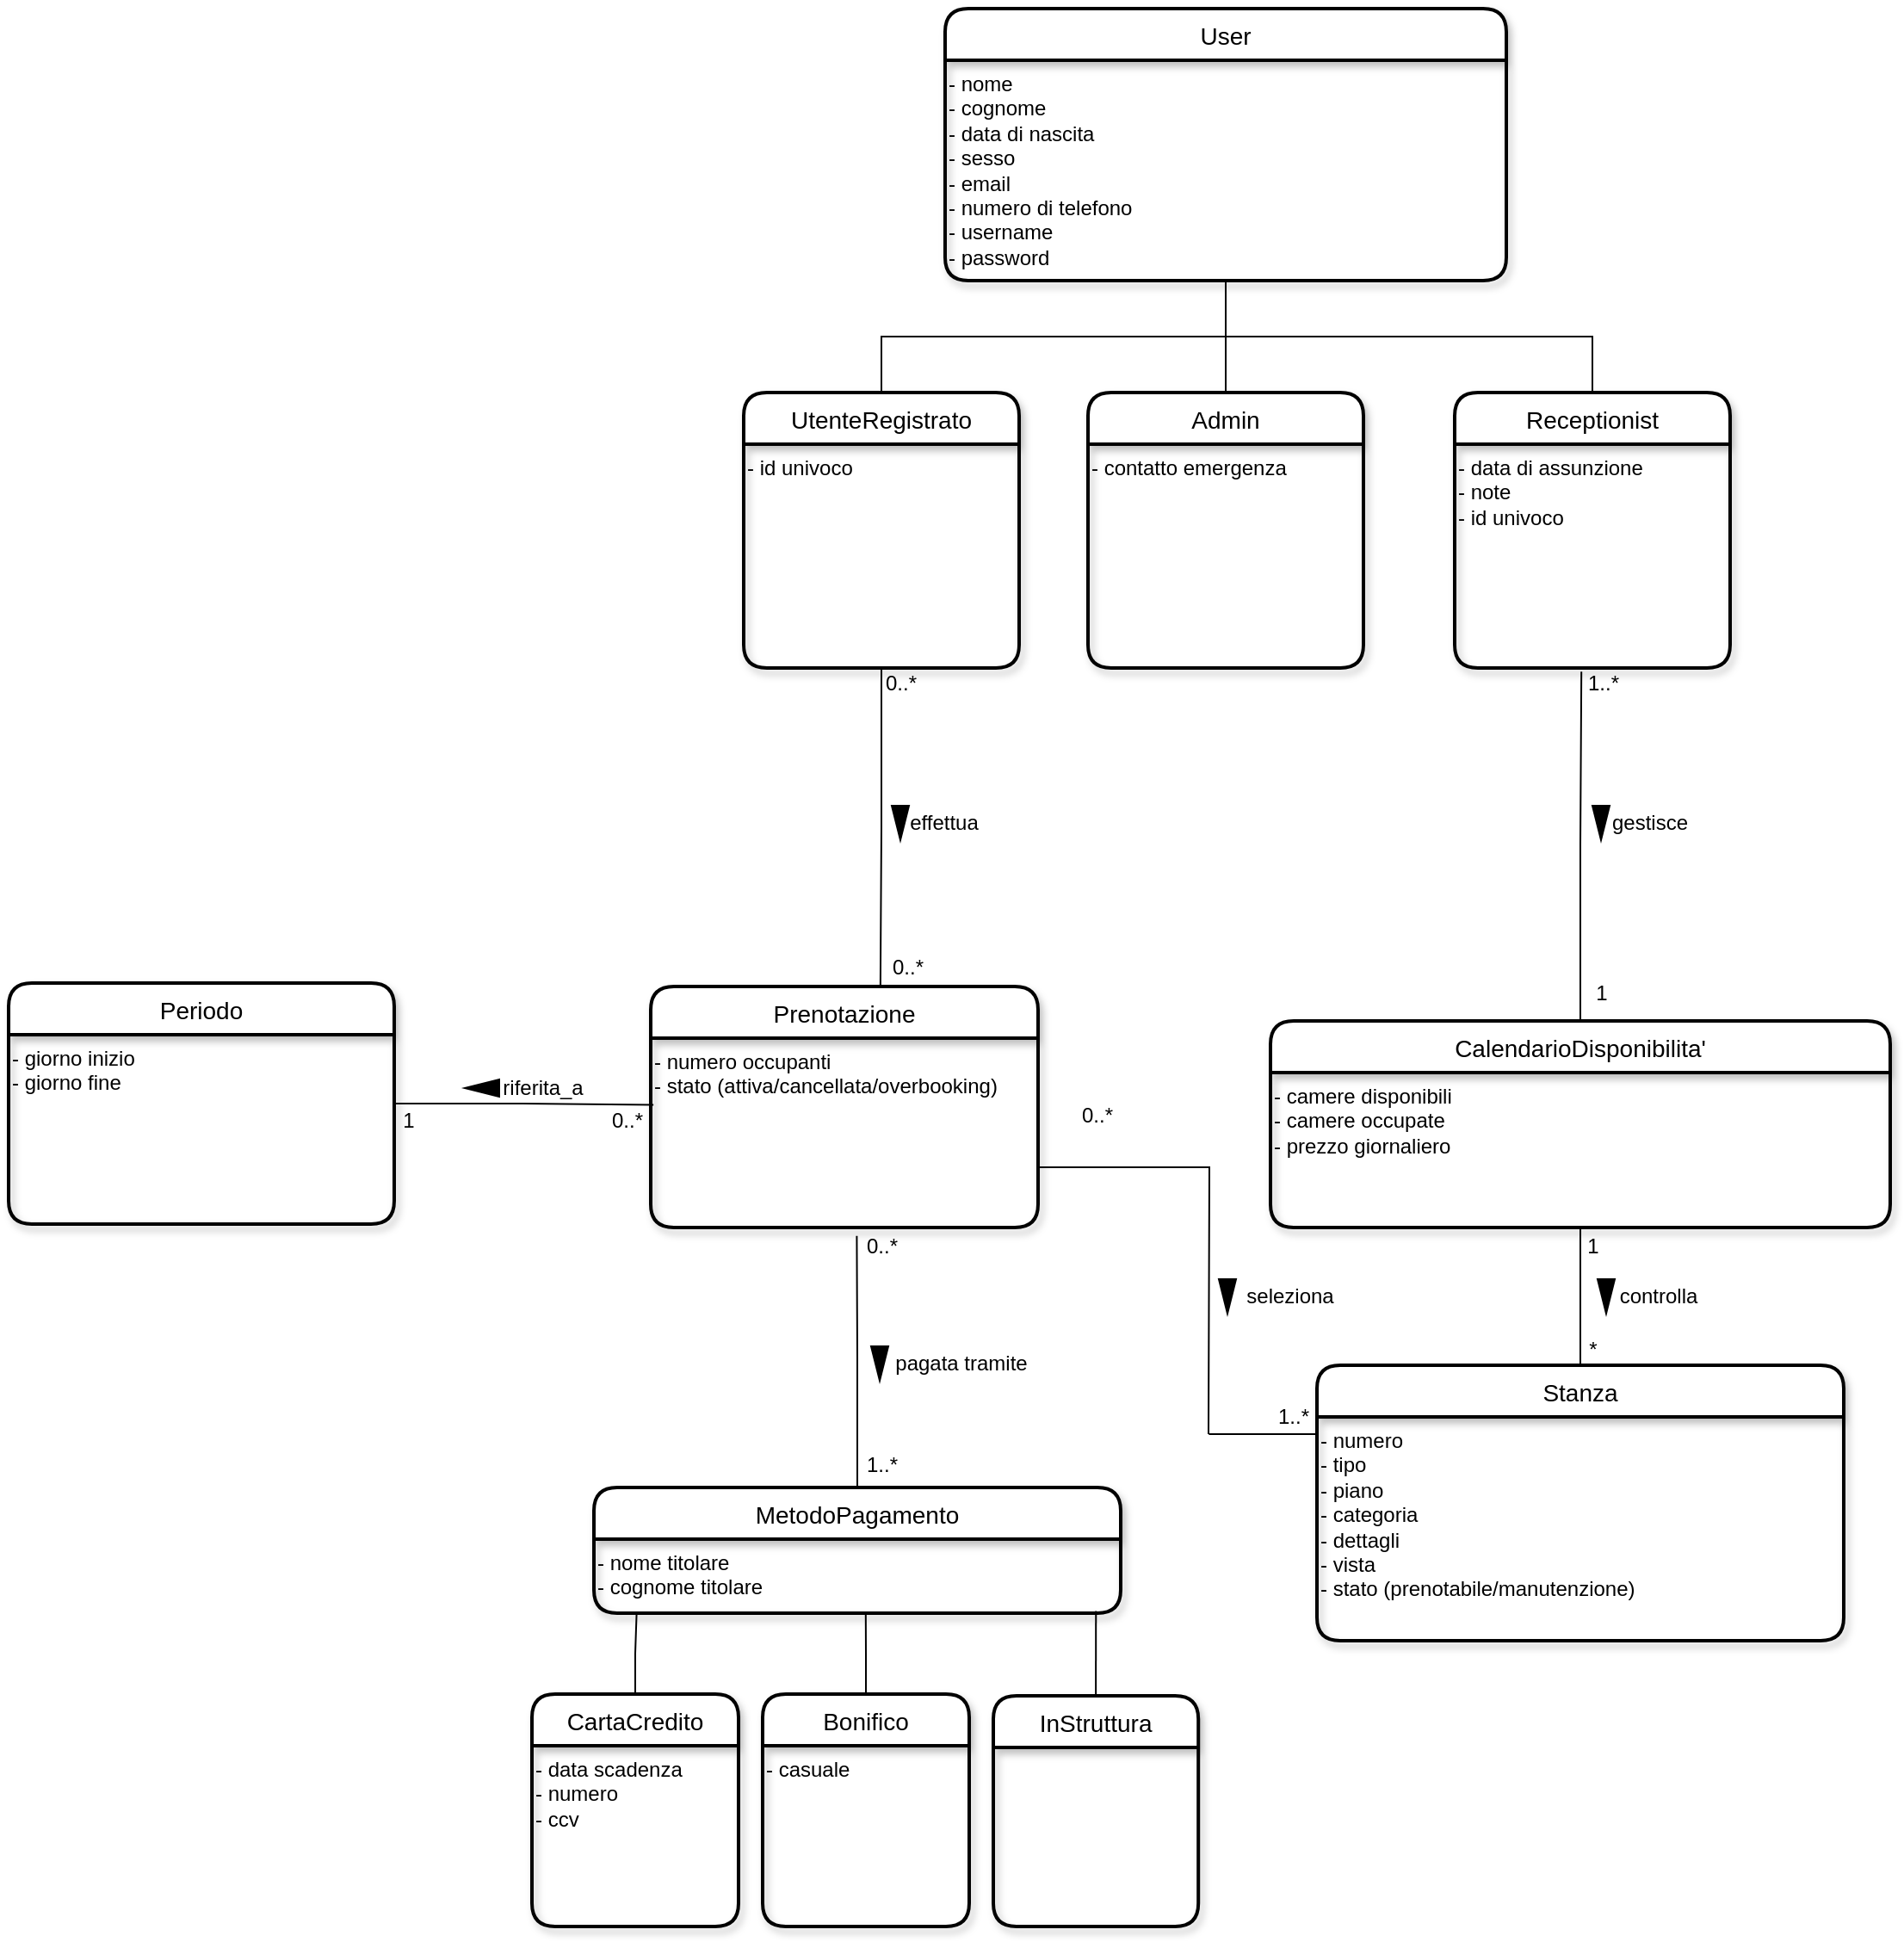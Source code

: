 <mxfile version="17.4.6" type="github">
  <diagram id="Lk_EI4CYU3kLC5U5zO_d" name="Page-1">
    <mxGraphModel dx="1865" dy="553" grid="0" gridSize="10" guides="1" tooltips="1" connect="1" arrows="1" fold="1" page="1" pageScale="1" pageWidth="827" pageHeight="1169" background="none" math="0" shadow="0">
      <root>
        <mxCell id="0" />
        <mxCell id="1" parent="0" />
        <mxCell id="JeV1txEWlBGmem2Ouphh-2" value="User" style="swimlane;childLayout=stackLayout;horizontal=1;startSize=30;horizontalStack=0;rounded=1;fontSize=14;fontStyle=0;strokeWidth=2;resizeParent=0;resizeLast=1;shadow=1;dashed=0;align=center;gradientColor=none;" parent="1" vertex="1">
          <mxGeometry x="260" y="43" width="326" height="158" as="geometry">
            <mxRectangle x="334" y="40" width="70" height="30" as="alternateBounds" />
          </mxGeometry>
        </mxCell>
        <mxCell id="fF6uDWlk83DuF6IXU6-m-5" value="&lt;span&gt;- nome&lt;/span&gt;&lt;br&gt;&lt;span&gt;- cognome&lt;/span&gt;&lt;br&gt;&lt;span&gt;- data di nascita&lt;/span&gt;&lt;br&gt;&lt;span&gt;- sesso&lt;/span&gt;&lt;br&gt;&lt;span&gt;- email&lt;/span&gt;&lt;br&gt;&lt;span&gt;- numero di telefono&lt;br&gt;- username&lt;br&gt;- password&lt;br&gt;&lt;/span&gt;" style="text;html=1;align=left;verticalAlign=top;resizable=0;points=[];autosize=1;strokeColor=none;fillColor=none;" parent="JeV1txEWlBGmem2Ouphh-2" vertex="1">
          <mxGeometry y="30" width="326" height="128" as="geometry" />
        </mxCell>
        <mxCell id="l8wX_0Qu8CBymqKlJUEb-30" style="edgeStyle=orthogonalEdgeStyle;rounded=0;orthogonalLoop=1;jettySize=auto;html=1;exitX=0.5;exitY=0;exitDx=0;exitDy=0;entryX=0.5;entryY=1;entryDx=0;entryDy=0;endArrow=none;endFill=0;" parent="1" source="JeV1txEWlBGmem2Ouphh-8" target="JeV1txEWlBGmem2Ouphh-2" edge="1">
          <mxGeometry relative="1" as="geometry" />
        </mxCell>
        <mxCell id="l8wX_0Qu8CBymqKlJUEb-31" style="edgeStyle=orthogonalEdgeStyle;rounded=0;orthogonalLoop=1;jettySize=auto;html=1;exitX=0.5;exitY=0;exitDx=0;exitDy=0;entryX=0.5;entryY=1;entryDx=0;entryDy=0;endArrow=none;endFill=0;" parent="1" source="JeV1txEWlBGmem2Ouphh-9" target="JeV1txEWlBGmem2Ouphh-2" edge="1">
          <mxGeometry relative="1" as="geometry" />
        </mxCell>
        <mxCell id="JeV1txEWlBGmem2Ouphh-9" value="Receptionist" style="swimlane;childLayout=stackLayout;horizontal=1;startSize=30;horizontalStack=0;rounded=1;fontSize=14;fontStyle=0;strokeWidth=2;resizeParent=0;resizeLast=1;shadow=1;dashed=0;align=center;gradientColor=none;" parent="1" vertex="1">
          <mxGeometry x="556" y="266" width="160" height="160" as="geometry" />
        </mxCell>
        <mxCell id="MB48RITWyxrm8_n9HD4J-6" value="- data di assunzione&lt;br&gt;- note&lt;br&gt;- id univoco" style="text;html=1;align=left;verticalAlign=top;resizable=0;points=[];autosize=1;strokeColor=none;fillColor=none;" parent="JeV1txEWlBGmem2Ouphh-9" vertex="1">
          <mxGeometry y="30" width="160" height="130" as="geometry" />
        </mxCell>
        <mxCell id="GMa8dljinRbpCNh-_MKq-25" style="edgeStyle=orthogonalEdgeStyle;rounded=0;orthogonalLoop=1;jettySize=auto;html=1;exitX=0.5;exitY=0;exitDx=0;exitDy=0;endArrow=none;endFill=0;" parent="1" source="JeV1txEWlBGmem2Ouphh-10" target="fF6uDWlk83DuF6IXU6-m-5" edge="1">
          <mxGeometry relative="1" as="geometry" />
        </mxCell>
        <mxCell id="JeV1txEWlBGmem2Ouphh-10" value="Admin" style="swimlane;childLayout=stackLayout;horizontal=1;startSize=30;horizontalStack=0;rounded=1;fontSize=14;fontStyle=0;strokeWidth=2;resizeParent=0;resizeLast=1;shadow=1;dashed=0;align=center;gradientColor=none;" parent="1" vertex="1">
          <mxGeometry x="343" y="266" width="160" height="160" as="geometry" />
        </mxCell>
        <mxCell id="MB48RITWyxrm8_n9HD4J-7" value="- contatto emergenza" style="text;html=1;align=left;verticalAlign=top;resizable=0;points=[];autosize=1;strokeColor=none;fillColor=none;" parent="JeV1txEWlBGmem2Ouphh-10" vertex="1">
          <mxGeometry y="30" width="160" height="130" as="geometry" />
        </mxCell>
        <mxCell id="GMa8dljinRbpCNh-_MKq-5" style="edgeStyle=orthogonalEdgeStyle;rounded=0;orthogonalLoop=1;jettySize=auto;html=1;exitX=0;exitY=0.25;exitDx=0;exitDy=0;endArrow=none;endFill=0;" parent="1" source="JeV1txEWlBGmem2Ouphh-17" edge="1">
          <mxGeometry relative="1" as="geometry">
            <mxPoint x="413.2" y="871" as="targetPoint" />
          </mxGeometry>
        </mxCell>
        <mxCell id="JeV1txEWlBGmem2Ouphh-17" value="Stanza" style="swimlane;childLayout=stackLayout;horizontal=1;startSize=30;horizontalStack=0;rounded=1;fontSize=14;fontStyle=0;strokeWidth=2;resizeParent=0;resizeLast=1;shadow=1;dashed=0;align=center;gradientColor=none;" parent="1" vertex="1">
          <mxGeometry x="476" y="831" width="306" height="160" as="geometry" />
        </mxCell>
        <mxCell id="l8wX_0Qu8CBymqKlJUEb-41" value="- numero&lt;br&gt;- tipo&amp;nbsp;&lt;br&gt;- piano&lt;br&gt;- categoria&lt;br&gt;- dettagli&lt;br&gt;- vista&lt;br&gt;- stato (prenotabile/manutenzione)" style="text;html=1;align=left;verticalAlign=top;resizable=0;points=[];autosize=1;strokeColor=none;fillColor=none;" parent="JeV1txEWlBGmem2Ouphh-17" vertex="1">
          <mxGeometry y="30" width="306" height="130" as="geometry" />
        </mxCell>
        <mxCell id="l8wX_0Qu8CBymqKlJUEb-38" style="edgeStyle=orthogonalEdgeStyle;rounded=0;orthogonalLoop=1;jettySize=auto;html=1;entryX=0.5;entryY=0;entryDx=0;entryDy=0;endArrow=none;endFill=0;" parent="1" source="JeV1txEWlBGmem2Ouphh-18" target="JeV1txEWlBGmem2Ouphh-17" edge="1">
          <mxGeometry relative="1" as="geometry" />
        </mxCell>
        <mxCell id="GMa8dljinRbpCNh-_MKq-24" style="edgeStyle=orthogonalEdgeStyle;rounded=0;orthogonalLoop=1;jettySize=auto;html=1;exitX=0.5;exitY=0;exitDx=0;exitDy=0;entryX=0.46;entryY=1.016;entryDx=0;entryDy=0;entryPerimeter=0;endArrow=none;endFill=0;" parent="1" source="JeV1txEWlBGmem2Ouphh-18" target="MB48RITWyxrm8_n9HD4J-6" edge="1">
          <mxGeometry relative="1" as="geometry" />
        </mxCell>
        <mxCell id="JeV1txEWlBGmem2Ouphh-18" value="CalendarioDisponibilita&#39;" style="swimlane;childLayout=stackLayout;horizontal=1;startSize=30;horizontalStack=0;rounded=1;fontSize=14;fontStyle=0;strokeWidth=2;resizeParent=0;resizeLast=1;shadow=1;dashed=0;align=center;gradientColor=none;" parent="1" vertex="1">
          <mxGeometry x="449" y="631" width="360" height="120" as="geometry">
            <mxRectangle x="440" y="520" width="180" height="30" as="alternateBounds" />
          </mxGeometry>
        </mxCell>
        <mxCell id="l8wX_0Qu8CBymqKlJUEb-42" value="- camere disponibili&lt;br&gt;- camere occupate&lt;br&gt;- prezzo giornaliero" style="text;html=1;align=left;verticalAlign=top;resizable=0;points=[];autosize=1;strokeColor=none;fillColor=none;" parent="JeV1txEWlBGmem2Ouphh-18" vertex="1">
          <mxGeometry y="30" width="360" height="90" as="geometry" />
        </mxCell>
        <mxCell id="GMa8dljinRbpCNh-_MKq-1" style="edgeStyle=orthogonalEdgeStyle;rounded=0;orthogonalLoop=1;jettySize=auto;html=1;exitX=1;exitY=0.75;exitDx=0;exitDy=0;endArrow=none;endFill=0;" parent="1" source="JeV1txEWlBGmem2Ouphh-80" edge="1">
          <mxGeometry relative="1" as="geometry">
            <mxPoint x="413" y="871" as="targetPoint" />
          </mxGeometry>
        </mxCell>
        <mxCell id="JeV1txEWlBGmem2Ouphh-80" value="Prenotazione" style="swimlane;childLayout=stackLayout;horizontal=1;startSize=30;horizontalStack=0;rounded=1;fontSize=14;fontStyle=0;strokeWidth=2;resizeParent=0;resizeLast=1;shadow=1;dashed=0;align=center;gradientColor=none;" parent="1" vertex="1">
          <mxGeometry x="89" y="611" width="225" height="140" as="geometry" />
        </mxCell>
        <mxCell id="l8wX_0Qu8CBymqKlJUEb-43" value="- numero occupanti&lt;br&gt;- stato (attiva/cancellata/overbooking)" style="text;html=1;align=left;verticalAlign=top;resizable=0;points=[];autosize=1;strokeColor=none;fillColor=none;" parent="JeV1txEWlBGmem2Ouphh-80" vertex="1">
          <mxGeometry y="30" width="225" height="110" as="geometry" />
        </mxCell>
        <mxCell id="l8wX_0Qu8CBymqKlJUEb-3" value="" style="triangle;whiteSpace=wrap;html=1;direction=south;fillColor=#000000;" parent="1" vertex="1">
          <mxGeometry x="229" y="506" width="10" height="20" as="geometry" />
        </mxCell>
        <mxCell id="l8wX_0Qu8CBymqKlJUEb-4" value="effettua" style="text;html=1;align=center;verticalAlign=middle;resizable=0;points=[];autosize=1;strokeColor=none;fillColor=none;" parent="1" vertex="1">
          <mxGeometry x="229" y="506" width="60" height="20" as="geometry" />
        </mxCell>
        <mxCell id="l8wX_0Qu8CBymqKlJUEb-45" style="edgeStyle=orthogonalEdgeStyle;rounded=0;orthogonalLoop=1;jettySize=auto;html=1;exitX=0.5;exitY=0;exitDx=0;exitDy=0;entryX=0.532;entryY=1.044;entryDx=0;entryDy=0;entryPerimeter=0;endArrow=none;endFill=0;" parent="1" source="l8wX_0Qu8CBymqKlJUEb-11" target="l8wX_0Qu8CBymqKlJUEb-43" edge="1">
          <mxGeometry relative="1" as="geometry" />
        </mxCell>
        <mxCell id="l8wX_0Qu8CBymqKlJUEb-11" value="MetodoPagamento" style="swimlane;childLayout=stackLayout;horizontal=1;startSize=30;horizontalStack=0;rounded=1;fontSize=14;fontStyle=0;strokeWidth=2;resizeParent=0;resizeLast=1;shadow=1;dashed=0;align=center;gradientColor=none;" parent="1" vertex="1">
          <mxGeometry x="56" y="902" width="306" height="73" as="geometry" />
        </mxCell>
        <mxCell id="VuhvjQLtFCTKqvAYBOx8-2" value="- nome titolare&lt;br&gt;- cognome titolare&lt;br&gt;" style="text;html=1;align=left;verticalAlign=top;resizable=0;points=[];autosize=1;strokeColor=none;fillColor=none;" parent="l8wX_0Qu8CBymqKlJUEb-11" vertex="1">
          <mxGeometry y="30" width="306" height="43" as="geometry" />
        </mxCell>
        <mxCell id="VuhvjQLtFCTKqvAYBOx8-3" style="edgeStyle=orthogonalEdgeStyle;rounded=0;orthogonalLoop=1;jettySize=auto;html=1;exitX=0.5;exitY=0;exitDx=0;exitDy=0;entryX=0.081;entryY=1.007;entryDx=0;entryDy=0;entryPerimeter=0;endArrow=none;endFill=0;" parent="1" source="l8wX_0Qu8CBymqKlJUEb-12" target="VuhvjQLtFCTKqvAYBOx8-2" edge="1">
          <mxGeometry relative="1" as="geometry" />
        </mxCell>
        <mxCell id="l8wX_0Qu8CBymqKlJUEb-12" value="CartaCredito" style="swimlane;childLayout=stackLayout;horizontal=1;startSize=30;horizontalStack=0;rounded=1;fontSize=14;fontStyle=0;strokeWidth=2;resizeParent=0;resizeLast=1;shadow=1;dashed=0;align=center;gradientColor=none;" parent="1" vertex="1">
          <mxGeometry x="20" y="1022" width="120" height="135" as="geometry" />
        </mxCell>
        <mxCell id="l8wX_0Qu8CBymqKlJUEb-39" value="- data scadenza&lt;br&gt;- numero&lt;br&gt;&lt;div&gt;&lt;span&gt;- ccv&lt;/span&gt;&lt;/div&gt;" style="text;html=1;align=left;verticalAlign=top;resizable=0;points=[];autosize=1;strokeColor=none;fillColor=none;" parent="l8wX_0Qu8CBymqKlJUEb-12" vertex="1">
          <mxGeometry y="30" width="120" height="105" as="geometry" />
        </mxCell>
        <mxCell id="VuhvjQLtFCTKqvAYBOx8-5" style="edgeStyle=orthogonalEdgeStyle;rounded=0;orthogonalLoop=1;jettySize=auto;html=1;exitX=0.5;exitY=0;exitDx=0;exitDy=0;entryX=0.516;entryY=0.988;entryDx=0;entryDy=0;entryPerimeter=0;endArrow=none;endFill=0;" parent="1" source="l8wX_0Qu8CBymqKlJUEb-13" target="VuhvjQLtFCTKqvAYBOx8-2" edge="1">
          <mxGeometry relative="1" as="geometry" />
        </mxCell>
        <mxCell id="l8wX_0Qu8CBymqKlJUEb-13" value="Bonifico" style="swimlane;childLayout=stackLayout;horizontal=1;startSize=30;horizontalStack=0;rounded=1;fontSize=14;fontStyle=0;strokeWidth=2;resizeParent=0;resizeLast=1;shadow=1;dashed=0;align=center;gradientColor=none;" parent="1" vertex="1">
          <mxGeometry x="154" y="1022" width="120" height="135" as="geometry" />
        </mxCell>
        <mxCell id="l8wX_0Qu8CBymqKlJUEb-40" value="- casuale" style="text;html=1;align=left;verticalAlign=top;resizable=0;points=[];autosize=1;strokeColor=none;fillColor=none;" parent="l8wX_0Qu8CBymqKlJUEb-13" vertex="1">
          <mxGeometry y="30" width="120" height="105" as="geometry" />
        </mxCell>
        <mxCell id="VuhvjQLtFCTKqvAYBOx8-6" style="edgeStyle=orthogonalEdgeStyle;rounded=0;orthogonalLoop=1;jettySize=auto;html=1;exitX=0.5;exitY=0;exitDx=0;exitDy=0;entryX=0.953;entryY=0.97;entryDx=0;entryDy=0;entryPerimeter=0;endArrow=none;endFill=0;" parent="1" source="l8wX_0Qu8CBymqKlJUEb-14" target="VuhvjQLtFCTKqvAYBOx8-2" edge="1">
          <mxGeometry relative="1" as="geometry" />
        </mxCell>
        <mxCell id="l8wX_0Qu8CBymqKlJUEb-14" value="InStruttura" style="swimlane;childLayout=stackLayout;horizontal=1;startSize=30;horizontalStack=0;rounded=1;fontSize=14;fontStyle=0;strokeWidth=2;resizeParent=0;resizeLast=1;shadow=1;dashed=0;align=center;gradientColor=none;" parent="1" vertex="1">
          <mxGeometry x="288" y="1023" width="119.11" height="134" as="geometry" />
        </mxCell>
        <mxCell id="l8wX_0Qu8CBymqKlJUEb-21" value="" style="triangle;whiteSpace=wrap;html=1;direction=south;fillColor=#000000;" parent="1" vertex="1">
          <mxGeometry x="636" y="506" width="10" height="20" as="geometry" />
        </mxCell>
        <mxCell id="l8wX_0Qu8CBymqKlJUEb-22" value="gestisce" style="text;html=1;align=center;verticalAlign=middle;resizable=0;points=[];autosize=1;strokeColor=none;fillColor=none;" parent="1" vertex="1">
          <mxGeometry x="639" y="506" width="60" height="20" as="geometry" />
        </mxCell>
        <mxCell id="l8wX_0Qu8CBymqKlJUEb-25" value="" style="triangle;whiteSpace=wrap;html=1;direction=south;fillColor=#000000;" parent="1" vertex="1">
          <mxGeometry x="217" y="820" width="10" height="20" as="geometry" />
        </mxCell>
        <mxCell id="l8wX_0Qu8CBymqKlJUEb-26" value="pagata tramite" style="text;html=1;align=center;verticalAlign=middle;resizable=0;points=[];autosize=1;strokeColor=none;fillColor=none;" parent="1" vertex="1">
          <mxGeometry x="224" y="820" width="90" height="20" as="geometry" />
        </mxCell>
        <mxCell id="l8wX_0Qu8CBymqKlJUEb-33" value="" style="triangle;whiteSpace=wrap;html=1;direction=south;fillColor=#000000;rotation=90;" parent="1" vertex="1">
          <mxGeometry x="-14" y="660" width="10" height="20" as="geometry" />
        </mxCell>
        <mxCell id="l8wX_0Qu8CBymqKlJUEb-34" value="riferita_a" style="text;html=1;align=center;verticalAlign=middle;resizable=0;points=[];autosize=1;strokeColor=none;fillColor=none;" parent="1" vertex="1">
          <mxGeometry x="-4" y="660" width="60" height="20" as="geometry" />
        </mxCell>
        <mxCell id="l8wX_0Qu8CBymqKlJUEb-36" value="" style="triangle;whiteSpace=wrap;html=1;direction=south;fillColor=#000000;" parent="1" vertex="1">
          <mxGeometry x="639" y="781" width="10" height="20" as="geometry" />
        </mxCell>
        <mxCell id="l8wX_0Qu8CBymqKlJUEb-37" value="controlla" style="text;html=1;align=center;verticalAlign=middle;resizable=0;points=[];autosize=1;strokeColor=none;fillColor=none;" parent="1" vertex="1">
          <mxGeometry x="643.5" y="781" width="60" height="20" as="geometry" />
        </mxCell>
        <mxCell id="l8wX_0Qu8CBymqKlJUEb-53" value="0..*" style="text;html=1;align=center;verticalAlign=middle;resizable=0;points=[];autosize=1;strokeColor=none;fillColor=none;" parent="1" vertex="1">
          <mxGeometry x="220" y="426" width="28" height="18" as="geometry" />
        </mxCell>
        <mxCell id="l8wX_0Qu8CBymqKlJUEb-54" value="0..*" style="text;html=1;align=center;verticalAlign=middle;resizable=0;points=[];autosize=1;strokeColor=none;fillColor=none;" parent="1" vertex="1">
          <mxGeometry x="224" y="591" width="28" height="18" as="geometry" />
        </mxCell>
        <mxCell id="l8wX_0Qu8CBymqKlJUEb-55" value="1..*" style="text;html=1;align=center;verticalAlign=middle;resizable=0;points=[];autosize=1;strokeColor=none;fillColor=none;" parent="1" vertex="1">
          <mxGeometry x="628" y="426" width="28" height="18" as="geometry" />
        </mxCell>
        <mxCell id="l8wX_0Qu8CBymqKlJUEb-56" value="1" style="text;html=1;align=center;verticalAlign=middle;resizable=0;points=[];autosize=1;strokeColor=none;fillColor=none;" parent="1" vertex="1">
          <mxGeometry x="633" y="606" width="16" height="18" as="geometry" />
        </mxCell>
        <mxCell id="l8wX_0Qu8CBymqKlJUEb-57" value="0..*" style="text;html=1;align=center;verticalAlign=middle;resizable=0;points=[];autosize=1;strokeColor=none;fillColor=none;" parent="1" vertex="1">
          <mxGeometry x="209" y="753" width="28" height="18" as="geometry" />
        </mxCell>
        <mxCell id="l8wX_0Qu8CBymqKlJUEb-58" value="1..*" style="text;html=1;align=center;verticalAlign=middle;resizable=0;points=[];autosize=1;strokeColor=none;fillColor=none;" parent="1" vertex="1">
          <mxGeometry x="209" y="880" width="28" height="18" as="geometry" />
        </mxCell>
        <mxCell id="l8wX_0Qu8CBymqKlJUEb-59" value="0..*" style="text;html=1;align=center;verticalAlign=middle;resizable=0;points=[];autosize=1;strokeColor=none;fillColor=none;" parent="1" vertex="1">
          <mxGeometry x="61" y="680" width="28" height="18" as="geometry" />
        </mxCell>
        <mxCell id="l8wX_0Qu8CBymqKlJUEb-60" value="1" style="text;html=1;align=center;verticalAlign=middle;resizable=0;points=[];autosize=1;strokeColor=none;fillColor=none;" parent="1" vertex="1">
          <mxGeometry x="-60" y="680" width="16" height="18" as="geometry" />
        </mxCell>
        <mxCell id="l8wX_0Qu8CBymqKlJUEb-61" value="1" style="text;html=1;align=center;verticalAlign=middle;resizable=0;points=[];autosize=1;strokeColor=none;fillColor=none;" parent="1" vertex="1">
          <mxGeometry x="628" y="753" width="16" height="18" as="geometry" />
        </mxCell>
        <mxCell id="l8wX_0Qu8CBymqKlJUEb-62" value="*" style="text;html=1;align=center;verticalAlign=middle;resizable=0;points=[];autosize=1;strokeColor=none;fillColor=none;" parent="1" vertex="1">
          <mxGeometry x="628.5" y="813" width="15" height="18" as="geometry" />
        </mxCell>
        <mxCell id="fF6uDWlk83DuF6IXU6-m-2" style="edgeStyle=orthogonalEdgeStyle;rounded=0;orthogonalLoop=1;jettySize=auto;html=1;entryX=0.593;entryY=-0.001;entryDx=0;entryDy=0;entryPerimeter=0;endArrow=none;endFill=0;" parent="1" source="MB48RITWyxrm8_n9HD4J-2" target="JeV1txEWlBGmem2Ouphh-80" edge="1">
          <mxGeometry relative="1" as="geometry" />
        </mxCell>
        <mxCell id="JeV1txEWlBGmem2Ouphh-8" value="UtenteRegistrato" style="swimlane;childLayout=stackLayout;horizontal=1;startSize=30;horizontalStack=0;rounded=1;fontSize=14;fontStyle=0;strokeWidth=2;resizeParent=0;resizeLast=1;shadow=1;dashed=0;align=center;gradientColor=none;" parent="1" vertex="1">
          <mxGeometry x="143" y="266" width="160" height="160" as="geometry">
            <mxRectangle x="240" y="160" width="180" height="30" as="alternateBounds" />
          </mxGeometry>
        </mxCell>
        <mxCell id="MB48RITWyxrm8_n9HD4J-2" value="- id univoco&lt;br&gt;&lt;div&gt;&lt;br&gt;&lt;/div&gt;" style="text;html=1;align=left;verticalAlign=top;resizable=0;points=[];autosize=1;strokeColor=none;fillColor=none;" parent="JeV1txEWlBGmem2Ouphh-8" vertex="1">
          <mxGeometry y="30" width="160" height="130" as="geometry" />
        </mxCell>
        <mxCell id="GMa8dljinRbpCNh-_MKq-3" value="" style="triangle;whiteSpace=wrap;html=1;direction=south;fillColor=#000000;" parent="1" vertex="1">
          <mxGeometry x="419" y="781" width="10" height="20" as="geometry" />
        </mxCell>
        <mxCell id="GMa8dljinRbpCNh-_MKq-4" value="seleziona" style="text;html=1;align=center;verticalAlign=middle;resizable=0;points=[];autosize=1;strokeColor=none;fillColor=none;" parent="1" vertex="1">
          <mxGeometry x="429" y="782" width="61" height="18" as="geometry" />
        </mxCell>
        <mxCell id="GMa8dljinRbpCNh-_MKq-6" value="0..*" style="text;html=1;align=center;verticalAlign=middle;resizable=0;points=[];autosize=1;strokeColor=none;fillColor=none;" parent="1" vertex="1">
          <mxGeometry x="334" y="677" width="28" height="18" as="geometry" />
        </mxCell>
        <mxCell id="GMa8dljinRbpCNh-_MKq-7" value="1..*" style="text;html=1;align=center;verticalAlign=middle;resizable=0;points=[];autosize=1;strokeColor=none;fillColor=none;" parent="1" vertex="1">
          <mxGeometry x="448" y="852" width="28" height="18" as="geometry" />
        </mxCell>
        <mxCell id="GMa8dljinRbpCNh-_MKq-23" style="edgeStyle=orthogonalEdgeStyle;rounded=0;orthogonalLoop=1;jettySize=auto;html=1;exitX=1;exitY=0.5;exitDx=0;exitDy=0;entryX=0.007;entryY=0.352;entryDx=0;entryDy=0;entryPerimeter=0;endArrow=none;endFill=0;" parent="1" source="GMa8dljinRbpCNh-_MKq-21" target="l8wX_0Qu8CBymqKlJUEb-43" edge="1">
          <mxGeometry relative="1" as="geometry" />
        </mxCell>
        <mxCell id="GMa8dljinRbpCNh-_MKq-21" value="Periodo" style="swimlane;childLayout=stackLayout;horizontal=1;startSize=30;horizontalStack=0;rounded=1;fontSize=14;fontStyle=0;strokeWidth=2;resizeParent=0;resizeLast=1;shadow=1;dashed=0;align=center;gradientColor=none;" parent="1" vertex="1">
          <mxGeometry x="-284" y="609" width="224" height="140" as="geometry" />
        </mxCell>
        <mxCell id="GMa8dljinRbpCNh-_MKq-22" value="- giorno inizio&lt;br&gt;- giorno fine" style="text;html=1;align=left;verticalAlign=top;resizable=0;points=[];autosize=1;strokeColor=none;fillColor=none;" parent="GMa8dljinRbpCNh-_MKq-21" vertex="1">
          <mxGeometry y="30" width="224" height="110" as="geometry" />
        </mxCell>
      </root>
    </mxGraphModel>
  </diagram>
</mxfile>
